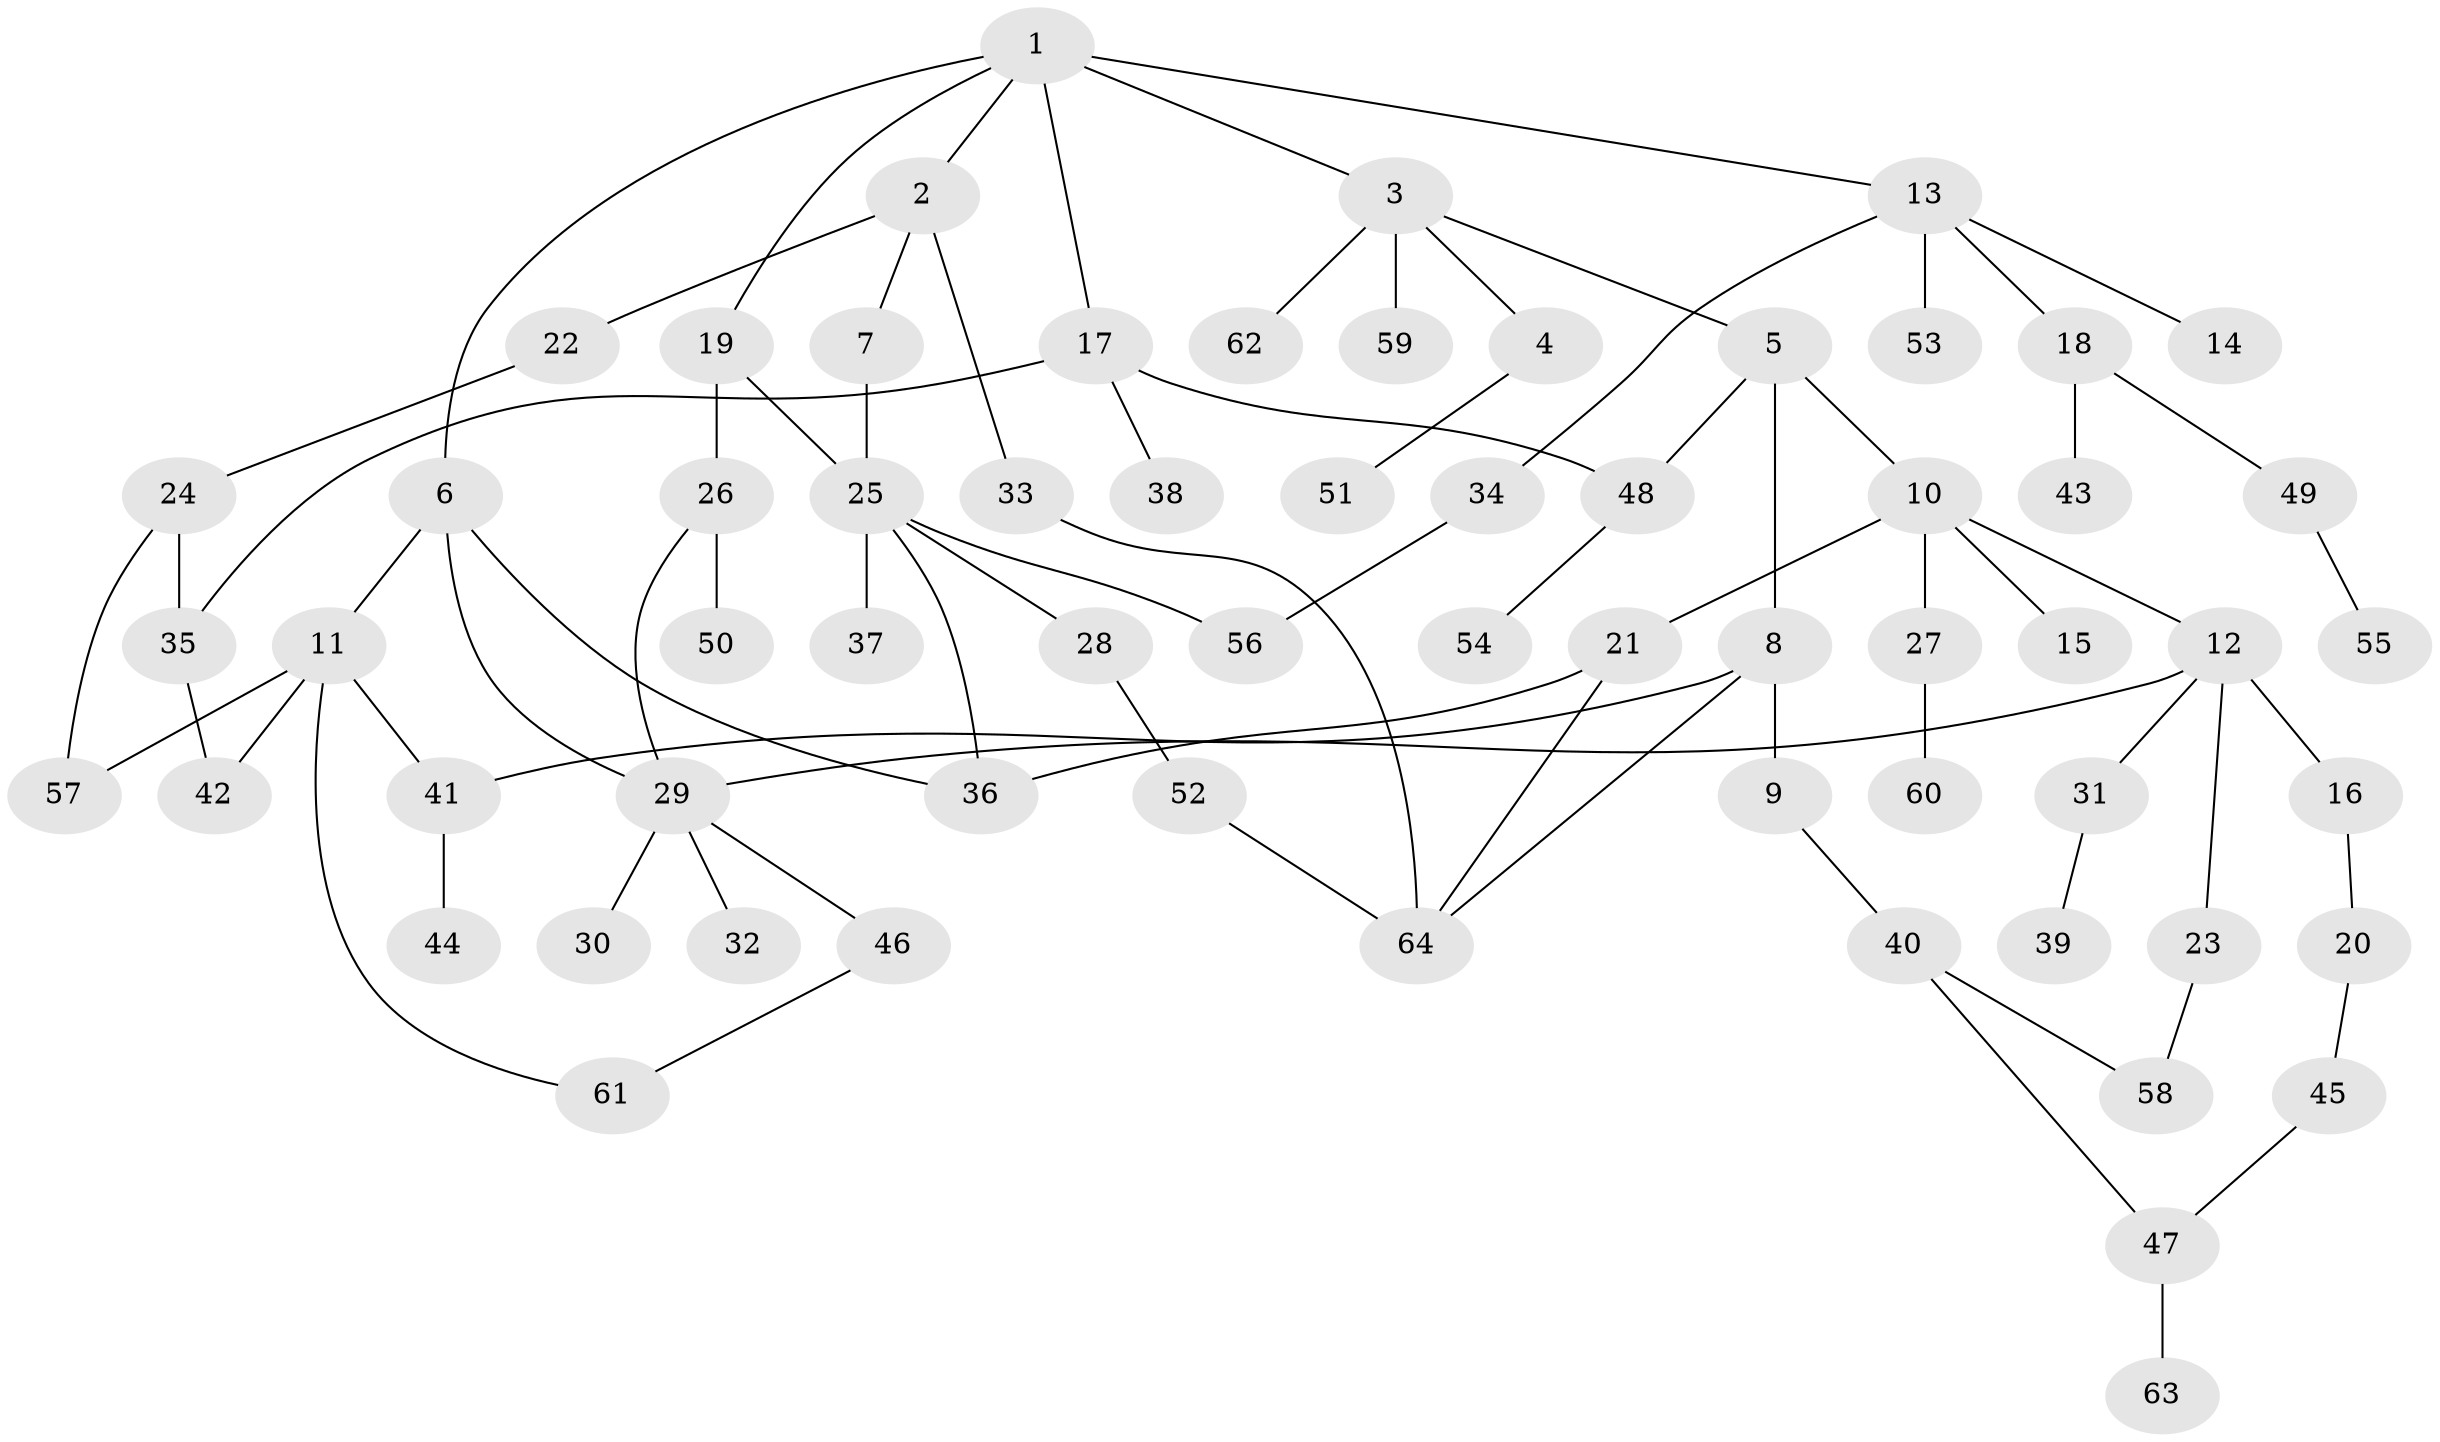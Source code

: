// Generated by graph-tools (version 1.1) at 2025/13/03/09/25 04:13:15]
// undirected, 64 vertices, 80 edges
graph export_dot {
graph [start="1"]
  node [color=gray90,style=filled];
  1;
  2;
  3;
  4;
  5;
  6;
  7;
  8;
  9;
  10;
  11;
  12;
  13;
  14;
  15;
  16;
  17;
  18;
  19;
  20;
  21;
  22;
  23;
  24;
  25;
  26;
  27;
  28;
  29;
  30;
  31;
  32;
  33;
  34;
  35;
  36;
  37;
  38;
  39;
  40;
  41;
  42;
  43;
  44;
  45;
  46;
  47;
  48;
  49;
  50;
  51;
  52;
  53;
  54;
  55;
  56;
  57;
  58;
  59;
  60;
  61;
  62;
  63;
  64;
  1 -- 2;
  1 -- 3;
  1 -- 6;
  1 -- 13;
  1 -- 17;
  1 -- 19;
  2 -- 7;
  2 -- 22;
  2 -- 33;
  3 -- 4;
  3 -- 5;
  3 -- 59;
  3 -- 62;
  4 -- 51;
  5 -- 8;
  5 -- 10;
  5 -- 48;
  6 -- 11;
  6 -- 36;
  6 -- 29;
  7 -- 25;
  8 -- 9;
  8 -- 64;
  8 -- 41;
  9 -- 40;
  10 -- 12;
  10 -- 15;
  10 -- 21;
  10 -- 27;
  11 -- 41;
  11 -- 57;
  11 -- 61;
  11 -- 42;
  12 -- 16;
  12 -- 23;
  12 -- 31;
  12 -- 29;
  13 -- 14;
  13 -- 18;
  13 -- 34;
  13 -- 53;
  16 -- 20;
  17 -- 38;
  17 -- 48;
  17 -- 35;
  18 -- 43;
  18 -- 49;
  19 -- 26;
  19 -- 25;
  20 -- 45;
  21 -- 64;
  21 -- 36;
  22 -- 24;
  23 -- 58;
  24 -- 35;
  24 -- 57;
  25 -- 28;
  25 -- 37;
  25 -- 56;
  25 -- 36;
  26 -- 29;
  26 -- 50;
  27 -- 60;
  28 -- 52;
  29 -- 30;
  29 -- 32;
  29 -- 46;
  31 -- 39;
  33 -- 64;
  34 -- 56;
  35 -- 42;
  40 -- 58;
  40 -- 47;
  41 -- 44;
  45 -- 47;
  46 -- 61;
  47 -- 63;
  48 -- 54;
  49 -- 55;
  52 -- 64;
}
